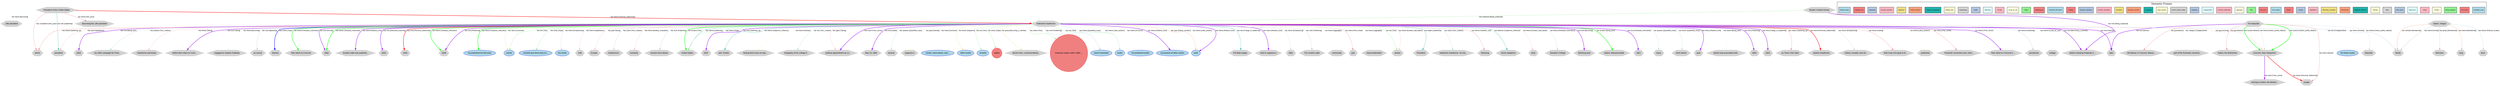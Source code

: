 digraph Nathaniel_Hawthorne {
    rankdir=TB;
    compound=true;
    node [fontname="Arial", fontsize=12, style=filled];
    edge [fontname="Arial", fontsize=10, color=gray];
    
    // Graph styling
    bgcolor=white;
    
    // Node type definitions
    subgraph cluster_people {{
        label="People";
        style=filled;
        fillcolor=lightcoral;
        color=red;
        node [fillcolor=lightcoral, color=red, shape=circle];
    }}
    
    subgraph cluster_locations {{
        label="Locations";
        style=filled;
        fillcolor=lightgreen;
        color=green;
        node [fillcolor=lightgreen, color=green, shape=box];
    }}
    
    subgraph cluster_concepts {{
        label="Concepts";
        style=filled;
        fillcolor=lightblue;
        color=blue;
        node [fillcolor=lightblue, color=blue, shape=ellipse];
    }}
    
    subgraph cluster_events {{
        label="Events";
        style=filled;
        fillcolor=lightyellow;
        color=orange;
        node [fillcolor=lightyellow, color=orange, shape=diamond];
    }}
    
    subgraph cluster_other {{
        label="Other";
        style=filled;
        fillcolor=lightgray;
        color=gray;
        node [fillcolor=lightgray, color=gray, shape=hexagon];
    }}

    // People nodes
    "author" [label="author", fillcolor=lightcoral, color=red, shape=circle];
    "American author 1804–1864, ..." [label="American author 1804–1864, ...", fillcolor=lightcoral, color=red, shape=circle];

    // Concepts nodes
    "novel Fanshawe" [label="novel Fanshawe", fillcolor=lightblue, color=blue, shape=ellipse];
    "works" [label="works", fillcolor=lightblue, color=blue, shape=ellipse];
    "His published works" [label="His published works", fillcolor=lightblue, color=blue, shape=ellipse];
    "succession of other novels" [label="succession of other novels", fillcolor=lightblue, color=blue, shape=ellipse];
    "work" [label="work", fillcolor=lightblue, color=blue, shape=ellipse];
    "He published his first work" [label="He published his first work", fillcolor=lightblue, color=blue, shape=ellipse];
    "novels" [label="novels", fillcolor=lightblue, color=blue, shape=ellipse];
    "His fiction works" [label="His fiction works", fillcolor=lightblue, color=blue, shape=ellipse];
    "novelist and short story wr..." [label="novelist and short story wr...", fillcolor=lightblue, color=blue, shape=ellipse];
    "His works" [label="His works", fillcolor=lightblue, color=blue, shape=ellipse];
    "novels, short stories, and ..." [label="novels, short stories, and ...", fillcolor=lightblue, color=blue, shape=ellipse];
    "other novels" [label="other novels", fillcolor=lightblue, color=blue, shape=ellipse];
    "novelist" [label="novelist", fillcolor=lightblue, color=blue, shape=ellipse];

    // Other nodes
    "which" [label="which", fillcolor=lightgray, color=gray, shape=hexagon];
    "before marrying Peabody in ..." [label="before marrying Peabody in ...", fillcolor=lightgray, color=gray, shape=hexagon];
    "Brook Farm, a transcendenta..." [label="Brook Farm, a transcendenta...", fillcolor=lightgray, color=gray, shape=hexagon];
    "Concord, New Hampshire" [label="Concord, New Hampshire", fillcolor=lightgray, color=gray, shape=hexagon];
    "Phi Beta Kappa" [label="Phi Beta Kappa", fillcolor=lightgray, color=gray, shape=hexagon];
    "tried to suppress it" [label="tried to suppress it", fillcolor=lightgray, color=gray, shape=hexagon];
    "often" [label="often", fillcolor=lightgray, color=gray, shape=hexagon];
    "The Scarlet Letter" [label="The Scarlet Letter", fillcolor=lightgray, color=gray, shape=hexagon];
    "community" [label="community", fillcolor=lightgray, color=gray, shape=hexagon];
    "part" [label="part", fillcolor=lightgray, color=gray, shape=hexagon];
    "transcendentalist" [label="transcendentalist", fillcolor=lightgray, color=gray, shape=hexagon];
    "stories" [label="stories", fillcolor=lightgray, color=gray, shape=hexagon];
    "President" [label="President", fillcolor=lightgray, color=gray, shape=hexagon];
    "The Wayside" [label="The Wayside", fillcolor=lightgray, color=gray, shape=hexagon];
    "Boston Custom House" [label="Boston Custom House", fillcolor=lightgray, color=gray, shape=hexagon];
    "Nathaniel Hawthorne  né Hat..." [label="Nathaniel Hawthorne  né Hat...", fillcolor=lightgray, color=gray, shape=hexagon];
    "Wayside" [label="Wayside", fillcolor=lightgray, color=gray, shape=hexagon];
    "following" [label="following", fillcolor=lightgray, color=gray, shape=hexagon];
    "moral metaphors" [label="moral metaphors", fillcolor=lightgray, color=gray, shape=hexagon];
    "Salem, Oregon" [label="Salem, Oregon", fillcolor=lightgray, color=gray, shape=hexagon];
    "story" [label="story", fillcolor=lightgray, color=gray, shape=hexagon];
    "Bowdoin College" [label="Bowdoin College", fillcolor=lightgray, color=gray, shape=hexagon];
    "following year" [label="following year", fillcolor=lightgray, color=gray, shape=hexagon];
    "Nathaniel Hawthorne" [label="Nathaniel Hawthorne", fillcolor=lightgray, color=gray, shape=hexagon];
    "Salem, Massachusetts" [label="Salem, Massachusetts", fillcolor=lightgray, color=gray, shape=hexagon];
    "1821" [label="1821", fillcolor=lightgray, color=gray, shape=hexagon];
    "many" [label="many", fillcolor=lightgray, color=gray, shape=hexagon];
    "short stories" [label="short stories", fillcolor=lightgray, color=gray, shape=hexagon];
    "year" [label="year", fillcolor=lightgray, color=gray, shape=hexagon];
    "family long associated with..." [label="family long associated with...", fillcolor=lightgray, color=gray, shape=hexagon];
    "becoming the 14th president" [label="becoming the 14th president", fillcolor=lightgray, color=gray, shape=hexagon];
    "1850" [label="1850", fillcolor=lightgray, color=gray, shape=hexagon];
    "Old Manse in Concord, Massa..." [label="Old Manse in Concord, Massa...", fillcolor=lightgray, color=gray, shape=hexagon];
    "1824" [label="1824", fillcolor=lightgray, color=gray, shape=hexagon];
    "as Twice-Told Tales" [label="as Twice-Told Tales", fillcolor=lightgray, color=gray, shape=hexagon];
    "Sophia Hawthorne" [label="Sophia Hawthorne", fillcolor=lightgray, color=gray, shape=hexagon];
    "history, morality, and reli..." [label="history, morality, and reli...", fillcolor=lightgray, color=gray, shape=hexagon];
    "that it was not equal to th..." [label="that it was not equal to th...", fillcolor=lightgray, color=gray, shape=hexagon];
    "published" [label="published", fillcolor=lightgray, color=gray, shape=hexagon];
    "that town" [label="that town", fillcolor=lightgray, color=gray, shape=hexagon];
    "Romantic movement and, more..." [label="Romantic movement and, more...", fillcolor=lightgray, color=gray, shape=hexagon];
    "their return to Concord in ..." [label="their return to Concord in ...", fillcolor=lightgray, color=gray, shape=hexagon];
    "periodicals" [label="periodicals", fillcolor=lightgray, color=gray, shape=hexagon];
    "college" [label="college", fillcolor=lightgray, color=gray, shape=hexagon];
    "couple" [label="couple", fillcolor=lightgray, color=gray, shape=hexagon];
    "President of the United States" [label="President of the United States", fillcolor=lightgray, color=gray, shape=hexagon];
    "1804" [label="1804", fillcolor=lightgray, color=gray, shape=hexagon];
    "his 1852 campaign for Presi..." [label="his 1852 campaign for Presi...", fillcolor=lightgray, color=gray, shape=hexagon];
    "Hawthorne and family" [label="Hawthorne and family", fillcolor=lightgray, color=gray, shape=hexagon];
    "part of the Romantic moveme..." [label="part of the Romantic moveme...", fillcolor=lightgray, color=gray, shape=hexagon];
    "long" [label="long", fillcolor=lightgray, color=gray, shape=hexagon];
    "president" [label="president", fillcolor=lightgray, color=gray, shape=hexagon];
    "before their return to Conc..." [label="before their return to Conc...", fillcolor=lightgray, color=gray, shape=hexagon];
    "engaged to Sophia Peabody" [label="engaged to Sophia Peabody", fillcolor=lightgray, color=gray, shape=hexagon];
    "as consul" [label="as consul", fillcolor=lightgray, color=gray, shape=hexagon];
    "themes" [label="themes", fillcolor=lightgray, color=gray, shape=hexagon];
    "their return to Concord" [label="their return to Concord", fillcolor=lightgray, color=gray, shape=hexagon];
    "1860" [label="1860", fillcolor=lightgray, color=gray, shape=hexagon];
    "Scarlet Letter was publishe..." [label="Scarlet Letter was publishe...", fillcolor=lightgray, color=gray, shape=hexagon];
    "1825" [label="1825", fillcolor=lightgray, color=gray, shape=hexagon];
    "1842" [label="1842", fillcolor=lightgray, color=gray, shape=hexagon];
    "1828" [label="1828", fillcolor=lightgray, color=gray, shape=hexagon];
    "family" [label="family", fillcolor=lightgray, color=gray, shape=hexagon];
    "14th" [label="14th", fillcolor=lightgray, color=gray, shape=hexagon];
    "Europe" [label="Europe", fillcolor=lightgray, color=gray, shape=hexagon];
    "Hawthorne's" [label="Hawthorne's", fillcolor=lightgray, color=gray, shape=hexagon];
    "humanity" [label="humanity", fillcolor=lightgray, color=gray, shape=hexagon];
    "several short stories" [label="several short stories", fillcolor=lightgray, color=gray, shape=hexagon];
    "United States" [label="United States", fillcolor=lightgray, color=gray, shape=hexagon];
    "1837" [label="1837", fillcolor=lightgray, color=gray, shape=hexagon];
    "Salem, the Berkshires" [label="Salem, the Berkshires", fillcolor=lightgray, color=gray, shape=hexagon];
    "moving to Salem, the Berksh..." [label="moving to Salem, the Berksh...", fillcolor=lightgray, color=gray, shape=hexagon];
    "anti- Puritan" [label="anti- Puritan", fillcolor=lightgray, color=gray, shape=hexagon];
    "feeling that it was not equ..." [label="feeling that it was not equ...", fillcolor=lightgray, color=gray, shape=hexagon];
    "biography of his college fr..." [label="biography of his college fr...", fillcolor=lightgray, color=gray, shape=hexagon];
    "political appointment as co..." [label="political appointment as co...", fillcolor=lightgray, color=gray, shape=hexagon];
    "May 19, 1864" [label="May 19, 1864", fillcolor=lightgray, color=gray, shape=hexagon];
    "several" [label="several", fillcolor=lightgray, color=gray, shape=hexagon];
    "later" [label="later", fillcolor=lightgray, color=gray, shape=hexagon];
    "suppress it" [label="suppress it", fillcolor=lightgray, color=gray, shape=hexagon];
    "town" [label="town", fillcolor=lightgray, color=gray, shape=hexagon];
    "14th president" [label="14th president", fillcolor=lightgray, color=gray, shape=hexagon];

    // Relationships
    "Nathaniel Hawthorne" -> "several" [label="has quantity [Quantified_mass]", color=lightblue, penwidth=1];
    "Nathaniel Hawthorne" -> "part" [label="has theme [Part_whole]", color=lightcoral, penwidth=1];
    "Boston Custom House" -> "Nathaniel Hawthorne" [label="has employee [Being_employed]", color=lightgreen, penwidth=1];
    "Nathaniel Hawthorne" -> "His published works" [label="has theme [Inclusion]", color=lightyellow, penwidth=1];
    "Nathaniel Hawthorne" -> "Hawthorne and family" [label="has theme [Taking]", color=lightpink, penwidth=1];
    "Nathaniel Hawthorne" -> "Salem, Massachusetts" [label="has location [Being_born]", color=green, penwidth=2];
    "Nathaniel Hawthorne" -> "their return to Concord in ..." [label="has theme [Time_vector]", color=purple, penwidth=2];
    "Nathaniel Hawthorne" -> "themes" [label="has theme [Topic]", color=blue, penwidth=2];
    "Nathaniel Hawthorne" -> "suppress it" [label="has goal [Attempt]", color=lightgoldenrodyellow, penwidth=1];
    "Nathaniel Hawthorne" -> "anti- Puritan" [label="has theme [Subjective_influence]", color=lightseagreen, penwidth=1];
    "Salem, Oregon" -> "that town" [label="has group [Membership]", color=lightsalmon, penwidth=1];
    "Nathaniel Hawthorne" -> "before marrying Peabody in ..." [label="has time [Becoming_a_member]", color=purple, penwidth=2];
    "Nathaniel Hawthorne" -> "novels, short stories, and ..." [label="has theme [Inclusion]", color=lightyellow, penwidth=1];
    "Nathaniel Hawthorne" -> "14th" [label="has theme [Appellations]", color=lightpink, penwidth=1];
    "Nathaniel Hawthorne" -> "family" [label="has theme [Kinship]", color=lightsteelblue, penwidth=1];
    "The Wayside" -> "later" [label="has time [Motion]", color=purple, penwidth=2];
    "Nathaniel Hawthorne" -> "biography of his college fr..." [label="has text [Text_creation]", color=lightblue, penwidth=1];
    "President of the United States" -> "which" [label="has competition [Win_prize]", color=lightcoral, penwidth=1];
    "Nathaniel Hawthorne" -> "stories" [label="has text [Text]", color=lightgreen, penwidth=1];
    "President of the United States" -> "becoming the 14th president" [label="has theme [Win_prize]", color=lightcoral, penwidth=1];
    "Nathaniel Hawthorne" -> "community" [label="has theme [Aggregate]", color=lightyellow, penwidth=1];
    "Nathaniel Hawthorne" -> "his 1852 campaign for Presi..." [label="has purpose [Text_creation]", color=lightblue, penwidth=1];
    "President of the United States" -> "Nathaniel Hawthorne" [label="has theme [Personal_relationship]", color=red, penwidth=2];
    "The Wayside" -> "His fiction works" [label="has item [Categorization]", color=lightcyan, penwidth=1];
    "Nathaniel Hawthorne" -> "1850" [label="has time [Publishing]", color=purple, penwidth=2];
    "Salem, Oregon" -> "family" [label="has theme [Kinship]", color=lightsteelblue, penwidth=1];
    "The Wayside" -> "Wayside" [label="has theme [Interior_profile_relation]", color=lightgray, penwidth=1];
    "Nathaniel Hawthorne" -> "works" [label="has theme [Labor_product]", color=lightgoldenrodyellow, penwidth=1];
    "Nathaniel Hawthorne" -> "United States" [label="has theme [Leadership]", color=lightseagreen, penwidth=1];
    "Nathaniel Hawthorne" -> "family long associated with..." [label="has theme [Being_born]", color=lightcyan, penwidth=1];
    "Nathaniel Hawthorne" -> "1825" [label="has time [Education_teaching]", color=purple, penwidth=2];
    "Nathaniel Hawthorne" -> "novels" [label="has class [Increment]", color=lightgoldenrod, penwidth=1];
    "Nathaniel Hawthorne" -> "president" [label="has type [Appellations]", color=lightpink, penwidth=1];
    "Boston Custom House" -> "before marrying Peabody in ..." [label="has time [Being_employed]", color=purple, penwidth=2];
    "Nathaniel Hawthorne" -> "President" [label="has leader [Leadership]", color=lightseagreen, penwidth=1];
    "Nathaniel Hawthorne" -> "stories" [label="has theme [Duration_description]", color=lightpink, penwidth=1];
    "Nathaniel Hawthorne" -> "1860" [label="has theme [Temporal_collocation]", color=green, penwidth=2];
    "Nathaniel Hawthorne" -> "that it was not equal to th..." [label="has theme [Feeling]", color=lightcoral, penwidth=1];
    "Nathaniel Hawthorne" -> "Bowdoin College" [label="has theme [Attributed_information]", color=lightblue, penwidth=1];
    "Nathaniel Hawthorne" -> "which" [label="has theme [Gathering_up]", color=lightcoral, penwidth=1];
    "Nathaniel Hawthorne" -> "novels" [label="has text [Text]", color=lightgreen, penwidth=1];
    "Nathaniel Hawthorne" -> "1828" [label="has theme [Temporal_collocation]", color=green, penwidth=2];
    "Nathaniel Hawthorne" -> "author" [label="has entity [Origin]", color=lightgreen, penwidth=1];
    "Nathaniel Hawthorne" -> "novelist and short story wr..." [label="has entity [Origin]", color=lightgreen, penwidth=1];
    "Nathaniel Hawthorne" -> "moral metaphors" [label="has behavior [Subjective_influence]", color=lightseagreen, penwidth=1];
    "Nathaniel Hawthorne" -> "periodicals" [label="has theme [Publishing]", color=lightsteelblue, penwidth=1];
    "Nathaniel Hawthorne" -> "He published his first work" [label="has theme [Temporal_collocation]", color=green, penwidth=2];
    "Nathaniel Hawthorne" -> "1837" [label="has time [Gathering_up]", color=purple, penwidth=2];
    "Nathaniel Hawthorne" -> "1804" [label="has time [Being_born]", color=purple, penwidth=2];
    "Nathaniel Hawthorne" -> "as Twice-Told Tales" [label="has means [Gathering_up]", color=lightcoral, penwidth=1];
    "Nathaniel Hawthorne" -> "college" [label="has theme [Locale_by_use]", color=lightyellow, penwidth=1];
    "President of the United States" -> "president" [label="has role [Leadership]", color=lightseagreen, penwidth=1];
    "Nathaniel Hawthorne" -> "short stories" [label="has theme [Quantified_mass]", color=lightblue, penwidth=1];
    "Nathaniel Hawthorne" -> "Brook Farm, a transcendenta..." [label="has group [Becoming_a_member]", color=lightgoldenrod, penwidth=1];
    "The Wayside" -> "Concord, New Hampshire" [label="has location [Interior_profile_relation]", color=green, penwidth=2];
    "Nathaniel Hawthorne" -> "Concord, New Hampshire" [label="has goal [Arriving]", color=lightpink, penwidth=1];
    "Nathaniel Hawthorne" -> "engaged to Sophia Peabody" [label="has theme [Becoming]", color=lightcyan, penwidth=1];
    "President of the United States" -> "14th president" [label="has theme [Becoming]", color=lightcyan, penwidth=1];
    "Nathaniel Hawthorne" -> "May 19, 1864" [label="has time [Death]", color=purple, penwidth=2];
    "Nathaniel Hawthorne" -> "often" [label="has theme [Emphasizing]", color=lightgray, penwidth=1];
    "Nathaniel Hawthorne" -> "history, morality, and reli..." [label="has theme [Emphasizing]", color=lightgray, penwidth=1];
    "Nathaniel Hawthorne" -> "work" [label="has theme [Relative_time]", color=purple, penwidth=2];
    "Nathaniel Hawthorne" -> "following year" [label="has time [Becoming]", color=purple, penwidth=2];
    "Nathaniel Hawthorne" -> "Phi Beta Kappa" [label="has role [Change_of_leadership]", color=lightseagreen, penwidth=1];
    "Nathaniel Hawthorne" -> "Europe" [label="has goal [Taking]", color=lightpink, penwidth=1];
    "Nathaniel Hawthorne" -> "United States" [label="has theme [Origin]", color=lightgreen, penwidth=1];
    "Nathaniel Hawthorne" -> "Scarlet Letter was publishe..." [label="has theme [Relative_time]", color=purple, penwidth=2];
    "Nathaniel Hawthorne" -> "Sophia Hawthorne" [label="has theme [Personal_relationship]", color=red, penwidth=2];
    "The Wayside" -> "Concord, New Hampshire" [label="has location [Motion]", color=green, penwidth=2];
    "Nathaniel Hawthorne" -> "their return to Concord" [label="has theme [Temporal_collocation]", color=green, penwidth=2];
    "Nathaniel Hawthorne" -> "His works" [label="has theme [Emphasizing]", color=lightgray, penwidth=1];
    "Nathaniel Hawthorne" -> "transcendentalist" [label="has theme [Aggregate]", color=lightyellow, penwidth=1];
    "Concord, New Hampshire" -> "moving to Salem, the Berksh..." [label="has event [Time_vector]", color=purple, penwidth=2];
    "Nathaniel Hawthorne" -> "tried to suppress it" [label="has theme [Relative_time]", color=purple, penwidth=2];
    "Nathaniel Hawthorne" -> "The Scarlet Letter" [label="has work [Publishing]", color=lightsteelblue, penwidth=1];
    "Nathaniel Hawthorne" -> "work" [label="has type [Ordinal_numbers]", color=lightsalmon, penwidth=1];
    "Nathaniel Hawthorne" -> "year" [label="has theme [Relative_time]", color=purple, penwidth=2];
    "Nathaniel Hawthorne" -> "novelist" [label="has text [Text]", color=lightgreen, penwidth=1];
    "Nathaniel Hawthorne" -> "1860" [label="has time [Arriving]", color=purple, penwidth=2];
    "The Wayside" -> "Concord, New Hampshire" [label="has theme [Interior_profile_relation]", color=lightgray, penwidth=1];
    "Nathaniel Hawthorne" -> "succession of other novels" [label="has theme [Relative_time]", color=purple, penwidth=2];
    "Nathaniel Hawthorne" -> "1824" [label="has time [Change_of_leadership]", color=purple, penwidth=2];
    "Nathaniel Hawthorne" -> "several short stories" [label="has work [Publishing]", color=lightsteelblue, penwidth=1];
    "Nathaniel Hawthorne" -> "before their return to Conc..." [label="has time [Taking]", color=purple, penwidth=2];
    "Nathaniel Hawthorne" -> "published" [label="has theme [Labor_product]", color=lightgoldenrodyellow, penwidth=1];
    "Nathaniel Hawthorne" -> "American author 1804–1864, ..." [label="has author [Text]", color=lightgreen, penwidth=1];
    "Nathaniel Hawthorne" -> "other novels" [label="has theme [Sequence]", color=lightgoldenrod, penwidth=1];
    "Nathaniel Hawthorne" -> "humanity" [label="has theme [Morality_evaluation]", color=lightpink, penwidth=1];
    "Nathaniel Hawthorne" -> "story" [label="has theme [Duration_description]", color=lightpink, penwidth=1];
    "Nathaniel Hawthorne" -> "Romantic movement and, more..." [label="has theme [Part_whole]", color=lightcoral, penwidth=1];
    "The Wayside" -> "Salem, the Berkshires" [label="has goal [Motion]", color=lightcoral, penwidth=1];
    "Nathaniel Hawthorne" -> "later" [label="has time [Attempt]", color=purple, penwidth=2];
    "Salem, Oregon" -> "family" [label="has member [Membership]", color=lightsalmon, penwidth=1];
    "Nathaniel Hawthorne" -> "1828" [label="has time [Publishing]", color=purple, penwidth=2];
    "Nathaniel Hawthorne" -> "political appointment as co..." [label="has agent [Taking]", color=lightpink, penwidth=1];
    "Nathaniel Hawthorne" -> "Hawthorne's" [label="has author [Text_creation]", color=lightblue, penwidth=1];
    "Nathaniel Hawthorne" -> "many" [label="has quantity [Quantified_mass]", color=lightblue, penwidth=1];
    "Nathaniel Hawthorne" -> "novel Fanshawe" [label="has work [Publishing]", color=lightsteelblue, penwidth=1];
    "Nathaniel Hawthorne" -> "as consul" [label="has role [Appointing]", color=lightsteelblue, penwidth=1];
    "Nathaniel Hawthorne" -> "1842" [label="has time [Personal_relationship]", color=red, penwidth=2];
    "Nathaniel Hawthorne" -> "works" [label="has text [Text]", color=lightgreen, penwidth=1];
    "Nathaniel Hawthorne" -> "work" [label="has theme [Labor_product]", color=lightgoldenrodyellow, penwidth=1];
    "Salem, Oregon" -> "long" [label="has theme [Membership]", color=lightsalmon, penwidth=1];
    "The Wayside" -> "couple" [label="has theme [Motion]", color=lightcoral, penwidth=1];
    "The Wayside" -> "Old Manse in Concord, Massa..." [label="has goal [Motion]", color=lightcoral, penwidth=1];
    "Nathaniel Hawthorne" -> "feeling that it was not equ..." [label="has theme [Attempt]", color=lightgoldenrodyellow, penwidth=1];
    "Nathaniel Hawthorne" -> "following" [label="has theme [Calendric_unit]", color=lightcoral, penwidth=1];
    "Nathaniel Hawthorne" -> "works" [label="has theme [Quantified_mass]", color=lightblue, penwidth=1];
    "Nathaniel Hawthorne" -> "United States" [label="has location [Text]", color=green, penwidth=2];
    "Nathaniel Hawthorne" -> "1821" [label="has time [Attributed_information]", color=purple, penwidth=2];
    "Concord, New Hampshire" -> "couple" [label="has theme [Personal_relationship]", color=red, penwidth=2];
    "Nathaniel Hawthorne" -> "political appointment as co..." [label="has event [Time_vector]", color=purple, penwidth=2];
    "The Wayside" -> "part of the Romantic moveme..." [label="has category [Categorization]", color=lightcyan, penwidth=1];
    "Salem, Oregon" -> "town" [label="has theme [Political_locales]", color=lightblue, penwidth=1];
    "Nathaniel Hawthorne" -> "Nathaniel Hawthorne  né Hat..." [label="has author [Text_creation]", color=lightblue, penwidth=1];

    // Frame Legend
    subgraph cluster_legend {
        label="Semantic Frames";
        style=filled;
        fillcolor=white;
        color=black;
        rank=sink;
        "Quantified_mass_legend" [label="Quantified_mass", fillcolor="lightblue", style=filled, shape=box, fontsize=8];
        "Part_whole_legend" [label="Part_whole", fillcolor="lightcoral", style=filled, shape=box, fontsize=8];
        "Being_employed_legend" [label="Being_employed", fillcolor="lightgreen", style=filled, shape=box, fontsize=8];
        "Inclusion_legend" [label="Inclusion", fillcolor="lightyellow", style=filled, shape=box, fontsize=8];
        "Taking_legend" [label="Taking", fillcolor="lightpink", style=filled, shape=box, fontsize=8];
        "Being_born_legend" [label="Being_born", fillcolor="lightcyan", style=filled, shape=box, fontsize=8];
        "Time_vector_legend" [label="Time_vector", fillcolor="lightsteelblue", style=filled, shape=box, fontsize=8];
        "Topic_legend" [label="Topic", fillcolor="lightgray", style=filled, shape=box, fontsize=8];
        "Attempt_legend" [label="Attempt", fillcolor="lightgoldenrodyellow", style=filled, shape=box, fontsize=8];
        "Subjective_influence_legend" [label="Subjective_influence", fillcolor="lightseagreen", style=filled, shape=box, fontsize=8];
        "Membership_legend" [label="Membership", fillcolor="lightsalmon", style=filled, shape=box, fontsize=8];
        "Becoming_a_member_legend" [label="Becoming_a_member", fillcolor="lightgoldenrod", style=filled, shape=box, fontsize=8];
        "Appellations_legend" [label="Appellations", fillcolor="lightpink", style=filled, shape=box, fontsize=8];
        "Kinship_legend" [label="Kinship", fillcolor="lightsteelblue", style=filled, shape=box, fontsize=8];
        "Motion_legend" [label="Motion", fillcolor="lightcoral", style=filled, shape=box, fontsize=8];
        "Text_creation_legend" [label="Text_creation", fillcolor="lightblue", style=filled, shape=box, fontsize=8];
        "Win_prize_legend" [label="Win_prize", fillcolor="lightcoral", style=filled, shape=box, fontsize=8];
        "Text_legend" [label="Text", fillcolor="lightgreen", style=filled, shape=box, fontsize=8];
        "Aggregate_legend" [label="Aggregate", fillcolor="lightyellow", style=filled, shape=box, fontsize=8];
        "Personal_relationship_legend" [label="Personal_relationship", fillcolor="lightpink", style=filled, shape=box, fontsize=8];
        "Categorization_legend" [label="Categorization", fillcolor="lightcyan", style=filled, shape=box, fontsize=8];
        "Publishing_legend" [label="Publishing", fillcolor="lightsteelblue", style=filled, shape=box, fontsize=8];
        "Interior_profile_relation_legend" [label="Interior_profile_relation", fillcolor="lightgray", style=filled, shape=box, fontsize=8];
        "Labor_product_legend" [label="Labor_product", fillcolor="lightgoldenrodyellow", style=filled, shape=box, fontsize=8];
        "Leadership_legend" [label="Leadership", fillcolor="lightseagreen", style=filled, shape=box, fontsize=8];
        "Education_teaching_legend" [label="Education_teaching", fillcolor="lightsalmon", style=filled, shape=box, fontsize=8];
        "Increment_legend" [label="Increment", fillcolor="lightgoldenrod", style=filled, shape=box, fontsize=8];
        "Duration_description_legend" [label="Duration_description", fillcolor="lightpink", style=filled, shape=box, fontsize=8];
        "Temporal_collocation_legend" [label="Temporal_collocation", fillcolor="lightsteelblue", style=filled, shape=box, fontsize=8];
        "Feeling_legend" [label="Feeling", fillcolor="lightcoral", style=filled, shape=box, fontsize=8];
        "Attributed_information_legend" [label="Attributed_information", fillcolor="lightblue", style=filled, shape=box, fontsize=8];
        "Gathering_up_legend" [label="Gathering_up", fillcolor="lightcoral", style=filled, shape=box, fontsize=8];
        "Origin_legend" [label="Origin", fillcolor="lightgreen", style=filled, shape=box, fontsize=8];
        "Locale_by_use_legend" [label="Locale_by_use", fillcolor="lightyellow", style=filled, shape=box, fontsize=8];
        "Arriving_legend" [label="Arriving", fillcolor="lightpink", style=filled, shape=box, fontsize=8];
        "Becoming_legend" [label="Becoming", fillcolor="lightcyan", style=filled, shape=box, fontsize=8];
        "Death_legend" [label="Death", fillcolor="lightsteelblue", style=filled, shape=box, fontsize=8];
        "Emphasizing_legend" [label="Emphasizing", fillcolor="lightgray", style=filled, shape=box, fontsize=8];
        "Relative_time_legend" [label="Relative_time", fillcolor="lightgoldenrodyellow", style=filled, shape=box, fontsize=8];
        "Change_of_leadership_legend" [label="Change_of_leadership", fillcolor="lightseagreen", style=filled, shape=box, fontsize=8];
        "Ordinal_numbers_legend" [label="Ordinal_numbers", fillcolor="lightsalmon", style=filled, shape=box, fontsize=8];
        "Sequence_legend" [label="Sequence", fillcolor="lightgoldenrod", style=filled, shape=box, fontsize=8];
        "Morality_evaluation_legend" [label="Morality_evaluation", fillcolor="lightpink", style=filled, shape=box, fontsize=8];
        "Appointing_legend" [label="Appointing", fillcolor="lightsteelblue", style=filled, shape=box, fontsize=8];
        "Calendric_unit_legend" [label="Calendric_unit", fillcolor="lightcoral", style=filled, shape=box, fontsize=8];
        "Political_locales_legend" [label="Political_locales", fillcolor="lightblue", style=filled, shape=box, fontsize=8];
    }
}